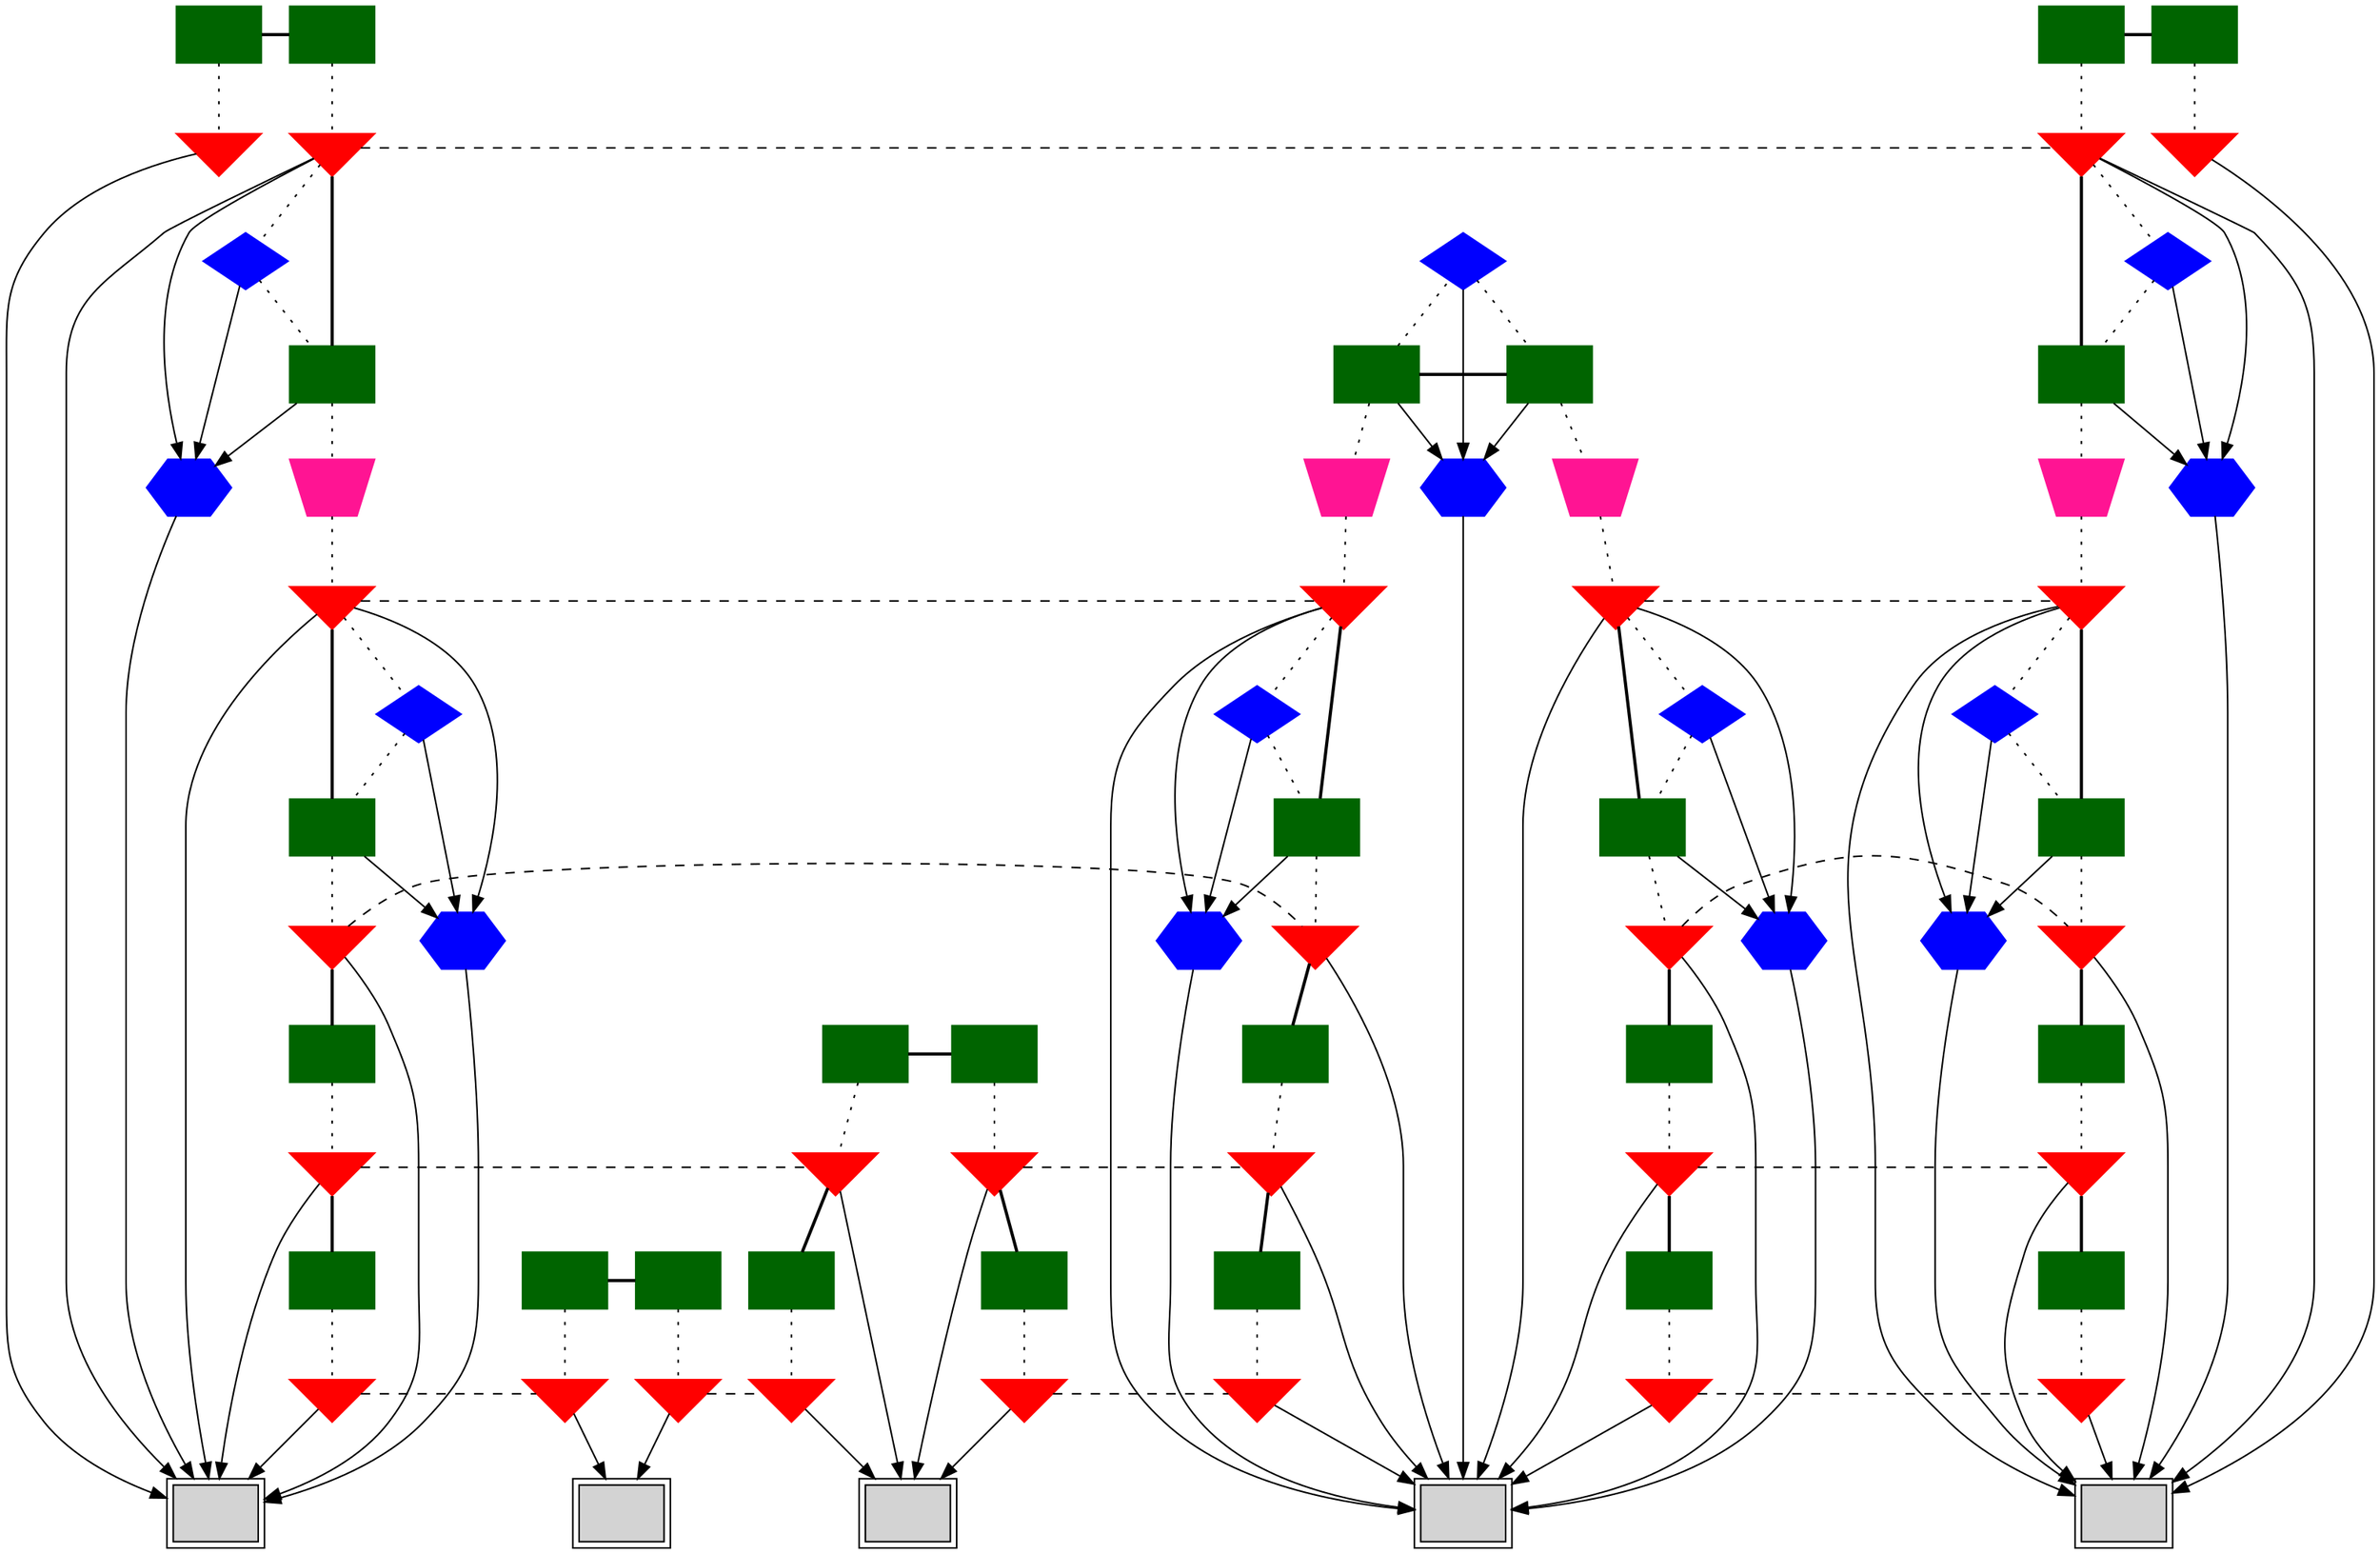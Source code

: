 digraph G {
	graph[page="8.5,11",ratio=fill,center=1];
	node[style=filled,label=""];
	subgraph ds3CTP {
		rank = same;
		node[shape=box,color=darkgreen];
		ds3CTP_1_1;
		ds3CTP_1_2;
		ds3CTP_5_1;
		ds3CTP_5_2;
	}
	subgraph t3TTP {
		rank = same;
		node[shape=invtriangle,color=red];
		t3TTP_1_1;
		t3TTP_5_2;
	}
	subgraph vc3TTP {
		rank = same;
		node[shape=invtriangle,color=red];
		vc3TTP_1_2;
		vc3TTP_5_1;
	}
	subgraph fabric {
		rank = same;
		node[shape=hexagon,color=blue];
		fabric_1_2;
		fabric_4_1;
		fabric_5_1;
	}
	subgraph xp {
		rank = same;
		node[shape=diamond,color=blue];
		xp_1_2;
		xp_4_1;
		xp_5_1;
	}
	subgraph au3CTP {
		rank = same;
		node[shape=box,color=darkgreen];
		au3CTP_1_2;
		au3CTP_4_1;
		au3CTP_4_2;
		au3CTP_5_1;
	}
	subgraph aug {
		rank = same;
		node[shape=invtrapezium,color=deeppink];
		aug_1_2;
		aug_4_1;
		aug_4_2;
		aug_5_1;
	}
	subgraph protectionTTP {
		rank = same;
		node[shape=invtriangle,color=red];
		prTTP_1_2;
		prTTP_4_1;
		prTTP_4_2;
		prTTP_5_1;
	}
	subgraph protectionGroup {
		rank = same;
		node[shape=hexagon,color=blue];
		pg_1_2;
		pg_4_1;
		pg_4_2;
		pg_5_1;
	}
	subgraph protectionUnit {
		rank = same;
		node[shape=diamond,color=blue];
		pu_1_2;
		pu_4_1;
		pu_4_2;
		pu_5_1;
	}
	subgraph protectionCTP {
		node[shape=box,color=darkgreen];
		prCTP_1_2;
		prCTP_4_1;
		prCTP_4_2;
		prCTP_5_1;
	}
	subgraph msTTP {
		rank = same;
		node[shape=invtriangle,color=red];
		msTTP_1_2;
		msTTP_4_1;
		msTTP_4_2;
		msTTP_5_1;
	}
	subgraph msCTP {
		rank = same;
		node[shape=box,color=darkgreen];
		msCTP_1_2;
		msCTP_3_1;
		msCTP_3_2;
		msCTP_4_1;
		msCTP_4_2;
		msCTP_5_1;
	}
	subgraph rsTTP {
		rank = same;
		node[shape=invtriangle,color=red];
		rsTTP_1_2;
		rsTTP_3_1;
		rsTTP_3_2;
		rsTTP_4_1;
		rsTTP_4_2;
		rsTTP_5_1;
	}
	subgraph rsCTP {
		rank = same;
		node[shape=box,color=darkgreen];
		rsCTP_1_2;
		rsCTP_2_1;
		rsCTP_2_2;
		rsCTP_3_1;
		rsCTP_3_2;
		rsCTP_4_1;
		rsCTP_4_2;
		rsCTP_5_1;
	}
	subgraph spiTTP {
		rank = same;
		node[shape=invtriangle,color=red];
		spiTTP_1_2;
		spiTTP_2_1;
		spiTTP_2_2;
		spiTTP_3_1;
		spiTTP_3_2;
		spiTTP_4_1;
		spiTTP_4_2;
		spiTTP_5_1;
	}
	subgraph me {
		rank = same;
		node[shape=box,peripheries=2];
		me_1;
		me_2;
		me_3;
		me_4;
		me_5;
	}
	subgraph client_server {
		edge[style=dotted,dir=none,weight=100];
		ds3CTP_1_1->t3TTP_1_1;
		ds3CTP_1_2->vc3TTP_1_2;
		au3CTP_1_2->aug_1_2->prTTP_1_2;
		prCTP_1_2->msTTP_1_2;
		msCTP_1_2->rsTTP_1_2;
		rsCTP_1_2->spiTTP_1_2;
		rsCTP_2_1->spiTTP_2_1;
		rsCTP_2_2->spiTTP_2_2;
		msCTP_3_1->rsTTP_3_1;
		rsCTP_3_1->spiTTP_3_1;
		msCTP_3_2->rsTTP_3_2;
		rsCTP_3_2->spiTTP_3_2;
		au3CTP_4_1->aug_4_1->prTTP_4_1;
		prCTP_4_1->msTTP_4_1;
		msCTP_4_1->rsTTP_4_1;
		rsCTP_4_1->spiTTP_4_1;
		au3CTP_4_2->aug_4_2->prTTP_4_2;
		prCTP_4_2->msTTP_4_2;
		msCTP_4_2->rsTTP_4_2;
		rsCTP_4_2->spiTTP_4_2;
		ds3CTP_5_1->vc3TTP_5_1;
		au3CTP_5_1->aug_5_1->prTTP_5_1;
		prCTP_5_1->msTTP_5_1;
		msCTP_5_1->rsTTP_5_1;
		rsCTP_5_1->spiTTP_5_1;
		ds3CTP_5_2->t3TTP_5_2;
	}
	subgraph trail {
		edge[style=dashed,dir=none];
		vc3TTP_1_2->vc3TTP_5_1;
		prTTP_1_2->prTTP_4_1;
		prTTP_4_2->prTTP_5_1;
		msTTP_1_2->msTTP_4_1;
		msTTP_4_2->msTTP_5_1;
		rsTTP_1_2->rsTTP_3_1;
		rsTTP_3_2->rsTTP_4_1;
		rsTTP_4_2->rsTTP_5_1;
		spiTTP_1_2->spiTTP_2_1;
		spiTTP_2_2->spiTTP_3_1;
		spiTTP_3_2->spiTTP_4_1;
		spiTTP_4_2->spiTTP_5_1;
	}
	subgraph contain {
		pu_1_2->pg_1_2;
		pu_4_1->pg_4_1;
		pu_4_2->pg_4_2;
		pu_5_1->pg_5_1;
		xp_1_2->fabric_1_2;
		xp_4_1->fabric_4_1;
		xp_5_1->fabric_5_1;
		fabric_1_2->me_1;
		fabric_4_1->me_4;
		fabric_5_1->me_5;
		pg_1_2->me_1;
		pg_4_1->me_4;
		pg_4_2->me_4;
		pg_5_1->me_5;
		t3TTP_1_1->me_1;
		t3TTP_5_2->me_5;
		vc3TTP_1_2->me_1;
		vc3TTP_5_1->me_5;
		prTTP_1_2->me_1;
		prTTP_4_1->me_4;
		prTTP_4_2->me_4;
		prTTP_5_1->me_5;
		msTTP_1_2->me_1;
		msTTP_4_1->me_4;
		msTTP_4_2->me_4;
		msTTP_5_1->me_5;
		rsTTP_1_2->me_1;
		rsTTP_3_1->me_3;
		rsTTP_3_2->me_3;
		rsTTP_4_1->me_4;
		rsTTP_4_2->me_4;
		rsTTP_5_1->me_5;
		spiTTP_1_2->me_1;
		spiTTP_2_1->me_2;
		spiTTP_2_2->me_2;
		spiTTP_3_1->me_3;
		spiTTP_3_2->me_3;
		spiTTP_4_1->me_4;
		spiTTP_4_2->me_4;
		spiTTP_5_1->me_5;
	}
	subgraph connectedBy {
		vc3TTP_1_2->fabric_1_2;
		au3CTP_1_2->fabric_1_2;
		au3CTP_4_1->fabric_4_1;
		au3CTP_4_2->fabric_4_1;
		vc3TTP_5_1->fabric_5_1;
		au3CTP_5_1->fabric_5_1;
		prTTP_1_2->pg_1_2;
		prTTP_4_1->pg_4_1;
		prTTP_4_2->pg_4_2;
		prTTP_5_1->pg_5_1;
		prCTP_1_2->pg_1_2;
		prCTP_4_1->pg_4_1;
		prCTP_4_2->pg_4_2;
		prCTP_5_1->pg_5_1;
	}
	subgraph crossConnection {
		edge[style=dotted,dir=none];
		vc3TTP_1_2->xp_1_2->au3CTP_1_2;
		prTTP_1_2->pu_1_2->prCTP_1_2;
		prTTP_4_1->pu_4_1->prCTP_4_1;
		au3CTP_4_1->xp_4_1->au3CTP_4_2;
		prTTP_4_2->pu_4_2->prCTP_4_2;
		prTTP_5_1->pu_5_1->prCTP_5_1;
		vc3TTP_5_1->xp_5_1->au3CTP_5_1;
	}
	subgraph bindingConnection {
		edge[style=bold,dir=none,weight=100];
		ds3CTP_1_1->ds3CTP_1_2;
		vc3TTP_1_2->au3CTP_1_2;
		prTTP_1_2->prCTP_1_2;
		msTTP_1_2->msCTP_1_2;
		rsTTP_1_2->rsCTP_1_2;
		rsCTP_2_1->rsCTP_2_2;
		rsTTP_3_1->rsCTP_3_1;
		msCTP_3_1->msCTP_3_2;
		rsTTP_3_2->rsCTP_3_2;
		prTTP_4_1->prCTP_4_1;
		msTTP_4_1->msCTP_4_1;
		rsTTP_4_1->rsCTP_4_1;
		au3CTP_4_1->au3CTP_4_2;
		prTTP_4_2->prCTP_4_2;
		msTTP_4_2->msCTP_4_2;
		rsTTP_4_2->rsCTP_4_2;
		prTTP_5_1->prCTP_5_1;
		msTTP_5_1->msCTP_5_1;
		rsTTP_5_1->rsCTP_5_1;
		ds3CTP_5_1->ds3CTP_5_2;
		vc3TTP_5_1->au3CTP_5_1;
	}
}
